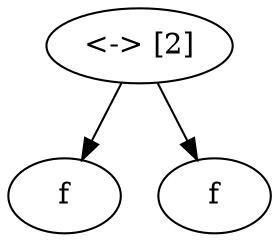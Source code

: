 digraph G {
_ [label="<-> [2]"]
_ -> _l [label=""]
_ -> _r [label=""]
_l [label="f"]
_r [label="f"]
}
